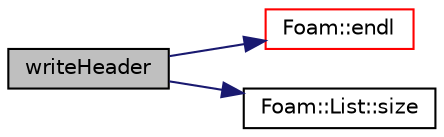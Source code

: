 digraph "writeHeader"
{
  bgcolor="transparent";
  edge [fontname="Helvetica",fontsize="10",labelfontname="Helvetica",labelfontsize="10"];
  node [fontname="Helvetica",fontsize="10",shape=record];
  rankdir="LR";
  Node450 [label="writeHeader",height=0.2,width=0.4,color="black", fillcolor="grey75", style="filled", fontcolor="black"];
  Node450 -> Node451 [color="midnightblue",fontsize="10",style="solid",fontname="Helvetica"];
  Node451 [label="Foam::endl",height=0.2,width=0.4,color="red",URL="$a21851.html#a2db8fe02a0d3909e9351bb4275b23ce4",tooltip="Add newline and flush stream. "];
  Node450 -> Node453 [color="midnightblue",fontsize="10",style="solid",fontname="Helvetica"];
  Node453 [label="Foam::List::size",height=0.2,width=0.4,color="black",URL="$a26833.html#a8a5f6fa29bd4b500caf186f60245b384",tooltip="Override size to be inconsistent with allocated storage. "];
}

